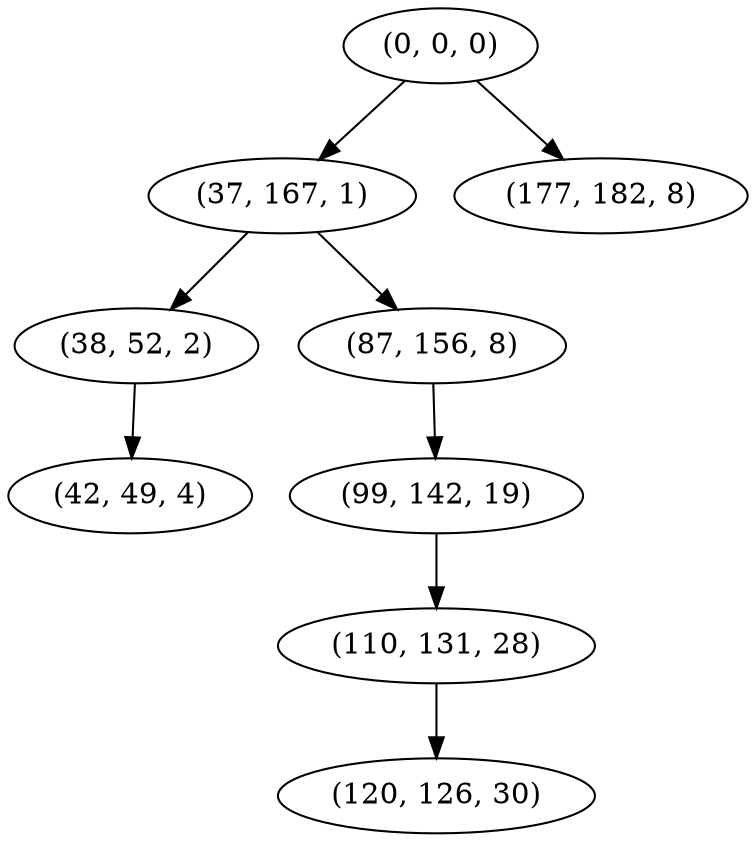 digraph tree {
    "(0, 0, 0)";
    "(37, 167, 1)";
    "(38, 52, 2)";
    "(42, 49, 4)";
    "(87, 156, 8)";
    "(99, 142, 19)";
    "(110, 131, 28)";
    "(120, 126, 30)";
    "(177, 182, 8)";
    "(0, 0, 0)" -> "(37, 167, 1)";
    "(0, 0, 0)" -> "(177, 182, 8)";
    "(37, 167, 1)" -> "(38, 52, 2)";
    "(37, 167, 1)" -> "(87, 156, 8)";
    "(38, 52, 2)" -> "(42, 49, 4)";
    "(87, 156, 8)" -> "(99, 142, 19)";
    "(99, 142, 19)" -> "(110, 131, 28)";
    "(110, 131, 28)" -> "(120, 126, 30)";
}
